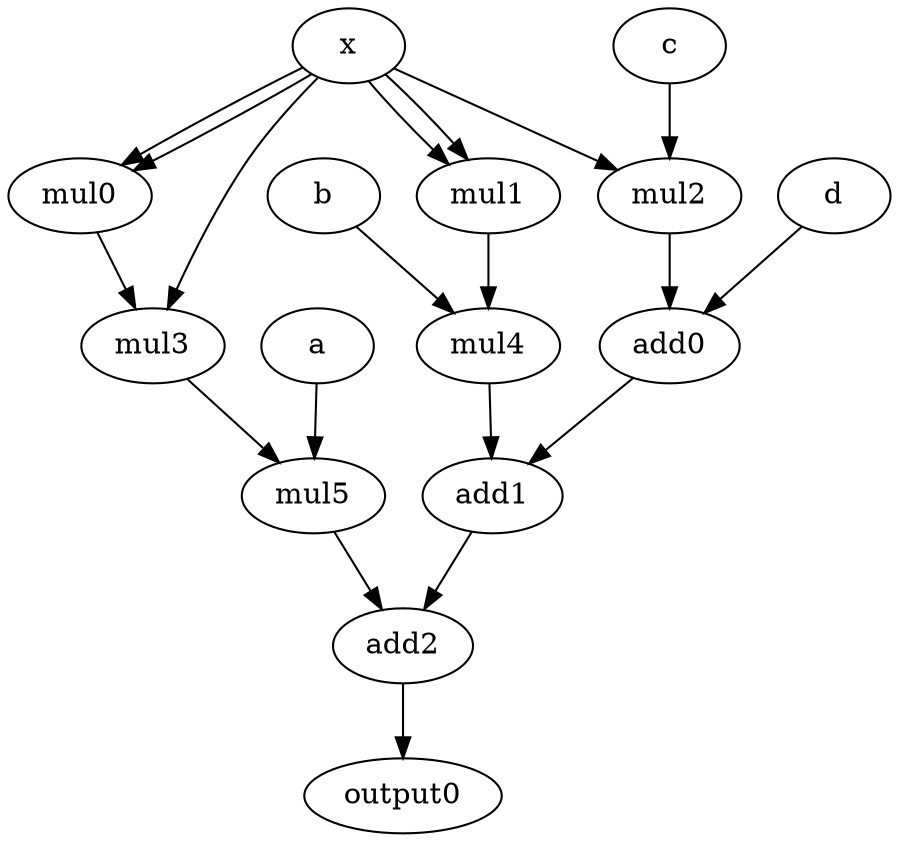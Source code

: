 digraph taylor_series_4 {

a[opcode=load];
b[opcode=load];
c[opcode=load];
d[opcode=load];
x[opcode=load];
output0[opcode=store];


mul0[opcode=mul];
mul1[opcode=mul];
mul2[opcode=mul];
mul3[opcode=mul];
mul4[opcode=mul];
mul5[opcode=mul];



add0[opcode=add];
add1[opcode=add];
add2[opcode=add];

x->mul0[operand=0];
x->mul0[operand=1];


x->mul1[operand=0];
x->mul1[operand=1];

x->mul2[operand=0];
c->mul2[operand=1];

//second layer

x->mul3[operand=0];
mul0->mul3[operand=1];

mul1->mul4[operand=0];
b->mul4[operand=1];

d->add0[operand=0];
mul2->add0[operand=1];

//third layer
mul3->mul5[operand=0];
a->mul5[operand=1];

mul4->add1[operand=0];
add0->add1[operand=1];


//last layer
mul5->add2[operand=0];
add1->add2[operand=1];


add2->output0[operand=0];







}
